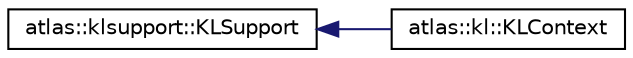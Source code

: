 digraph "Graphical Class Hierarchy"
{
  edge [fontname="Helvetica",fontsize="10",labelfontname="Helvetica",labelfontsize="10"];
  node [fontname="Helvetica",fontsize="10",shape=record];
  rankdir="LR";
  Node1 [label="atlas::klsupport::KLSupport",height=0.2,width=0.4,color="black", fillcolor="white", style="filled",URL="$classatlas_1_1klsupport_1_1KLSupport.html"];
  Node1 -> Node2 [dir="back",color="midnightblue",fontsize="10",style="solid",fontname="Helvetica"];
  Node2 [label="atlas::kl::KLContext",height=0.2,width=0.4,color="black", fillcolor="white", style="filled",URL="$classatlas_1_1kl_1_1KLContext.html"];
}
